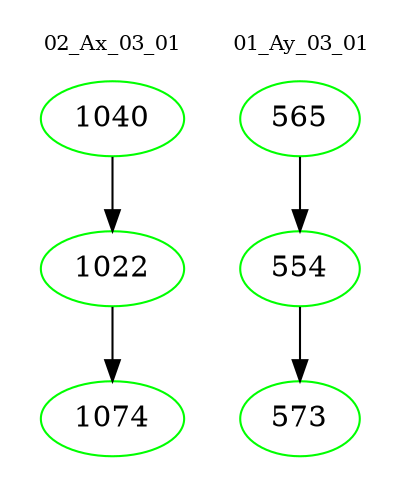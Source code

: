 digraph{
subgraph cluster_0 {
color = white
label = "02_Ax_03_01";
fontsize=10;
T0_1040 [label="1040", color="green"]
T0_1040 -> T0_1022 [color="black"]
T0_1022 [label="1022", color="green"]
T0_1022 -> T0_1074 [color="black"]
T0_1074 [label="1074", color="green"]
}
subgraph cluster_1 {
color = white
label = "01_Ay_03_01";
fontsize=10;
T1_565 [label="565", color="green"]
T1_565 -> T1_554 [color="black"]
T1_554 [label="554", color="green"]
T1_554 -> T1_573 [color="black"]
T1_573 [label="573", color="green"]
}
}
